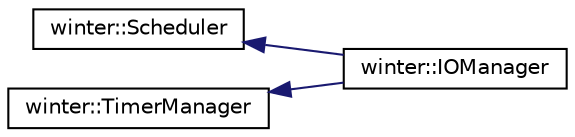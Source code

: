 digraph "类继承关系图"
{
 // LATEX_PDF_SIZE
  edge [fontname="Helvetica",fontsize="10",labelfontname="Helvetica",labelfontsize="10"];
  node [fontname="Helvetica",fontsize="10",shape=record];
  rankdir="LR";
  Node0 [label="winter::Scheduler",height=0.2,width=0.4,color="black", fillcolor="white", style="filled",URL="$classwinter_1_1Scheduler.html",tooltip="协程调度器"];
  Node0 -> Node1 [dir="back",color="midnightblue",fontsize="10",style="solid",fontname="Helvetica"];
  Node1 [label="winter::IOManager",height=0.2,width=0.4,color="black", fillcolor="white", style="filled",URL="$classwinter_1_1IOManager.html",tooltip="基于Epoll的IO协程调度器"];
  Node84 [label="winter::TimerManager",height=0.2,width=0.4,color="black", fillcolor="white", style="filled",URL="$classwinter_1_1TimerManager.html",tooltip="定时器管理器"];
  Node84 -> Node1 [dir="back",color="midnightblue",fontsize="10",style="solid",fontname="Helvetica"];
}
